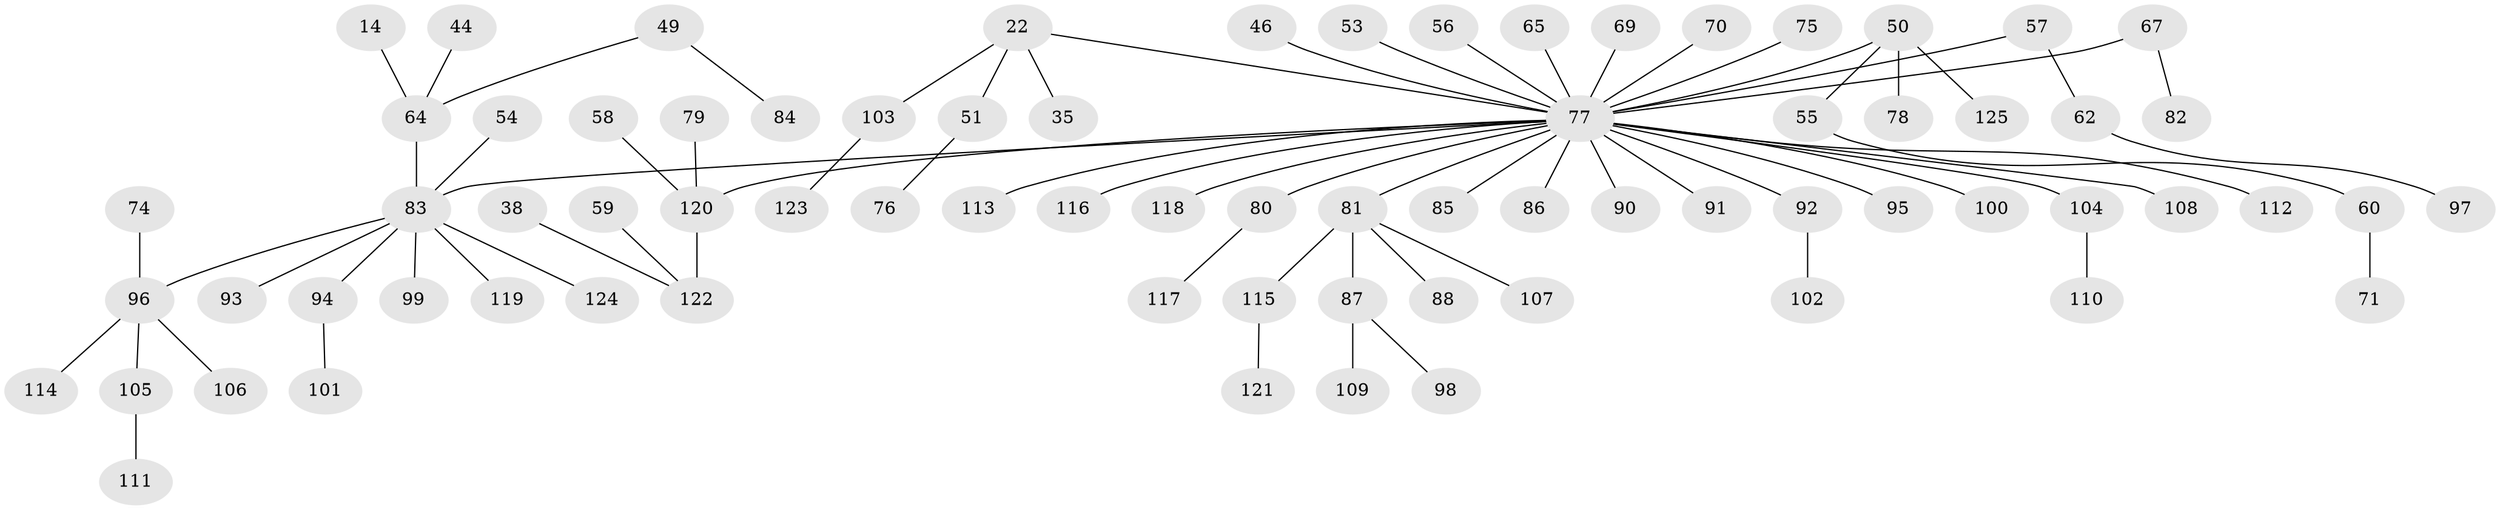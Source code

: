 // original degree distribution, {4: 0.08, 14: 0.008, 7: 0.008, 3: 0.16, 5: 0.016, 2: 0.208, 1: 0.52}
// Generated by graph-tools (version 1.1) at 2025/55/03/04/25 21:55:39]
// undirected, 75 vertices, 74 edges
graph export_dot {
graph [start="1"]
  node [color=gray90,style=filled];
  14;
  22;
  35;
  38;
  44;
  46;
  49;
  50;
  51;
  53;
  54;
  55;
  56;
  57;
  58;
  59;
  60;
  62;
  64 [super="+13"];
  65;
  67;
  69;
  70;
  71;
  74;
  75;
  76;
  77 [super="+73"];
  78;
  79;
  80;
  81 [super="+32"];
  82;
  83 [super="+72"];
  84;
  85;
  86;
  87 [super="+61+37"];
  88;
  90;
  91;
  92;
  93;
  94;
  95;
  96 [super="+33+28+36+52"];
  97;
  98;
  99;
  100;
  101;
  102;
  103;
  104 [super="+89"];
  105 [super="+68"];
  106;
  107;
  108;
  109;
  110;
  111;
  112;
  113;
  114;
  115;
  116;
  117;
  118;
  119;
  120 [super="+6+29+39"];
  121;
  122 [super="+30+31"];
  123;
  124;
  125;
  14 -- 64;
  22 -- 35;
  22 -- 51;
  22 -- 103;
  22 -- 77;
  38 -- 122;
  44 -- 64;
  46 -- 77;
  49 -- 84;
  49 -- 64;
  50 -- 55;
  50 -- 78;
  50 -- 125;
  50 -- 77;
  51 -- 76;
  53 -- 77;
  54 -- 83;
  55 -- 60;
  56 -- 77;
  57 -- 62;
  57 -- 77;
  58 -- 120;
  59 -- 122;
  60 -- 71;
  62 -- 97;
  64 -- 83;
  65 -- 77;
  67 -- 82;
  67 -- 77;
  69 -- 77;
  70 -- 77;
  74 -- 96;
  75 -- 77;
  77 -- 113;
  77 -- 80;
  77 -- 81;
  77 -- 83;
  77 -- 85;
  77 -- 86;
  77 -- 90;
  77 -- 91;
  77 -- 120;
  77 -- 92;
  77 -- 95;
  77 -- 100;
  77 -- 104;
  77 -- 108;
  77 -- 112;
  77 -- 116;
  77 -- 118;
  79 -- 120;
  80 -- 117;
  81 -- 115;
  81 -- 88;
  81 -- 107;
  81 -- 87;
  83 -- 94;
  83 -- 99;
  83 -- 119;
  83 -- 124;
  83 -- 93;
  83 -- 96;
  87 -- 98;
  87 -- 109;
  92 -- 102;
  94 -- 101;
  96 -- 114;
  96 -- 106;
  96 -- 105;
  103 -- 123;
  104 -- 110;
  105 -- 111;
  115 -- 121;
  120 -- 122;
}
